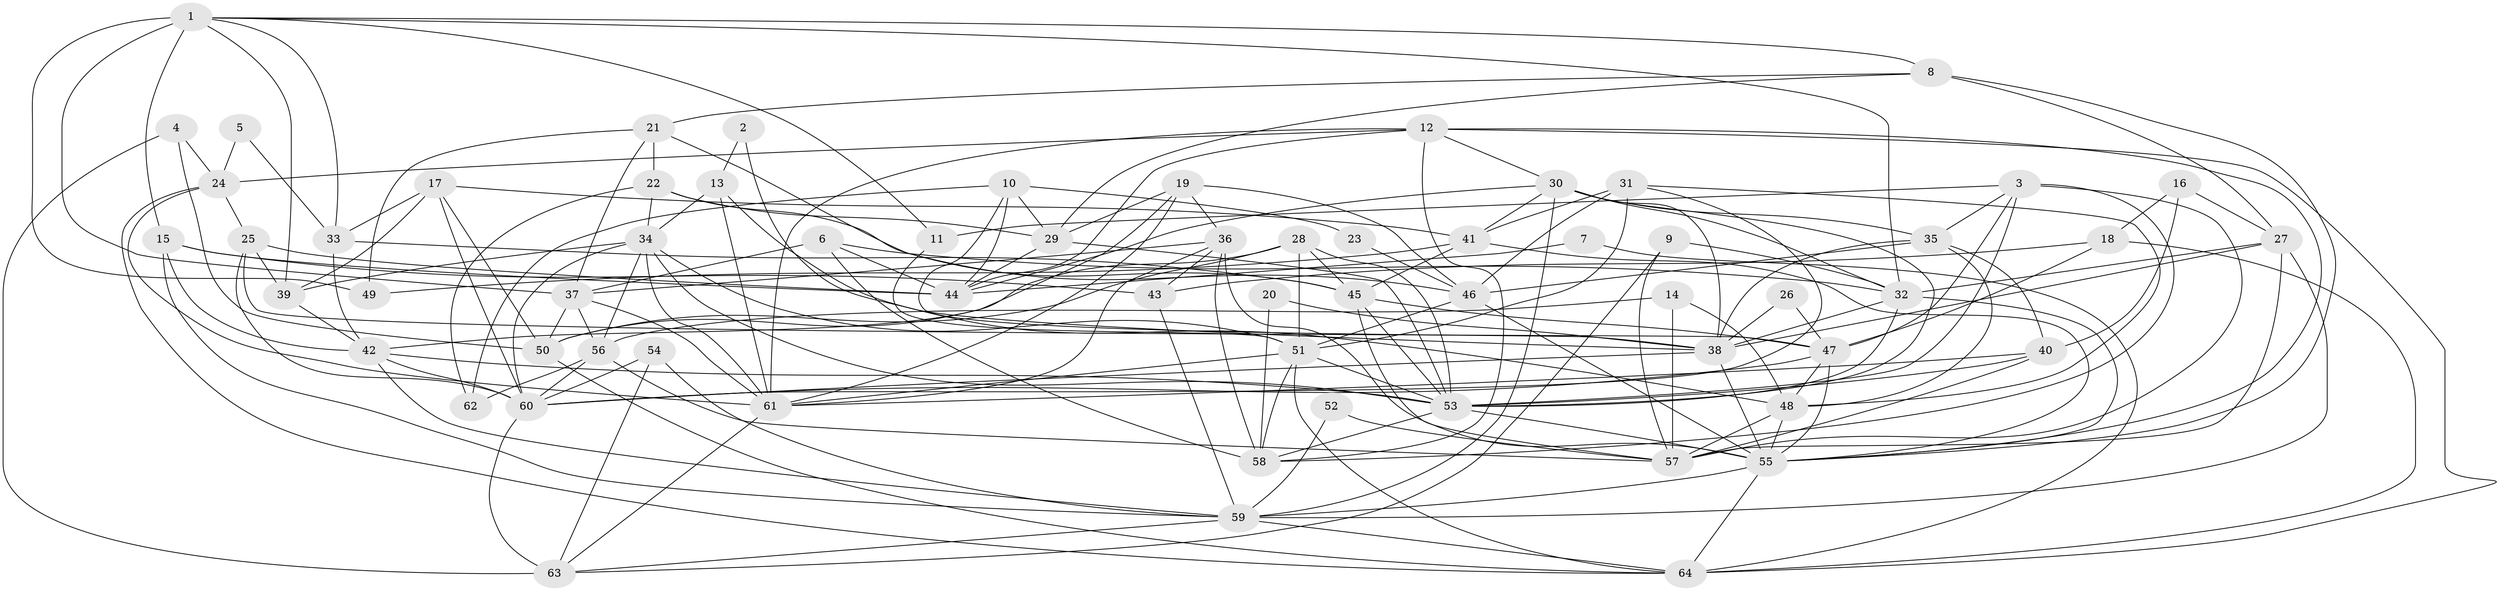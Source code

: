 // original degree distribution, {3: 0.25, 8: 0.015625, 2: 0.140625, 5: 0.1875, 4: 0.28125, 6: 0.09375, 7: 0.03125}
// Generated by graph-tools (version 1.1) at 2025/50/03/09/25 03:50:10]
// undirected, 64 vertices, 183 edges
graph export_dot {
graph [start="1"]
  node [color=gray90,style=filled];
  1;
  2;
  3;
  4;
  5;
  6;
  7;
  8;
  9;
  10;
  11;
  12;
  13;
  14;
  15;
  16;
  17;
  18;
  19;
  20;
  21;
  22;
  23;
  24;
  25;
  26;
  27;
  28;
  29;
  30;
  31;
  32;
  33;
  34;
  35;
  36;
  37;
  38;
  39;
  40;
  41;
  42;
  43;
  44;
  45;
  46;
  47;
  48;
  49;
  50;
  51;
  52;
  53;
  54;
  55;
  56;
  57;
  58;
  59;
  60;
  61;
  62;
  63;
  64;
  1 -- 8 [weight=1.0];
  1 -- 11 [weight=1.0];
  1 -- 15 [weight=1.0];
  1 -- 32 [weight=1.0];
  1 -- 33 [weight=1.0];
  1 -- 37 [weight=2.0];
  1 -- 39 [weight=1.0];
  1 -- 49 [weight=2.0];
  2 -- 13 [weight=1.0];
  2 -- 48 [weight=1.0];
  3 -- 11 [weight=1.0];
  3 -- 35 [weight=1.0];
  3 -- 47 [weight=1.0];
  3 -- 53 [weight=1.0];
  3 -- 57 [weight=1.0];
  3 -- 58 [weight=1.0];
  4 -- 24 [weight=1.0];
  4 -- 50 [weight=1.0];
  4 -- 63 [weight=1.0];
  5 -- 24 [weight=1.0];
  5 -- 33 [weight=1.0];
  6 -- 32 [weight=1.0];
  6 -- 37 [weight=1.0];
  6 -- 44 [weight=1.0];
  6 -- 58 [weight=1.0];
  7 -- 44 [weight=1.0];
  7 -- 64 [weight=1.0];
  8 -- 21 [weight=1.0];
  8 -- 27 [weight=1.0];
  8 -- 29 [weight=1.0];
  8 -- 55 [weight=1.0];
  9 -- 32 [weight=1.0];
  9 -- 57 [weight=1.0];
  9 -- 63 [weight=1.0];
  10 -- 23 [weight=1.0];
  10 -- 29 [weight=1.0];
  10 -- 38 [weight=1.0];
  10 -- 44 [weight=1.0];
  10 -- 62 [weight=1.0];
  11 -- 51 [weight=1.0];
  12 -- 24 [weight=1.0];
  12 -- 30 [weight=1.0];
  12 -- 44 [weight=1.0];
  12 -- 55 [weight=1.0];
  12 -- 58 [weight=1.0];
  12 -- 61 [weight=1.0];
  12 -- 64 [weight=1.0];
  13 -- 34 [weight=1.0];
  13 -- 38 [weight=1.0];
  13 -- 61 [weight=1.0];
  14 -- 48 [weight=1.0];
  14 -- 56 [weight=1.0];
  14 -- 57 [weight=1.0];
  15 -- 42 [weight=1.0];
  15 -- 43 [weight=1.0];
  15 -- 44 [weight=1.0];
  15 -- 59 [weight=1.0];
  16 -- 18 [weight=1.0];
  16 -- 27 [weight=1.0];
  16 -- 40 [weight=1.0];
  17 -- 33 [weight=1.0];
  17 -- 39 [weight=1.0];
  17 -- 41 [weight=1.0];
  17 -- 50 [weight=1.0];
  17 -- 60 [weight=1.0];
  18 -- 43 [weight=1.0];
  18 -- 47 [weight=1.0];
  18 -- 64 [weight=1.0];
  19 -- 29 [weight=1.0];
  19 -- 36 [weight=1.0];
  19 -- 46 [weight=1.0];
  19 -- 50 [weight=1.0];
  19 -- 61 [weight=1.0];
  20 -- 38 [weight=1.0];
  20 -- 58 [weight=1.0];
  21 -- 22 [weight=1.0];
  21 -- 37 [weight=1.0];
  21 -- 45 [weight=1.0];
  21 -- 49 [weight=1.0];
  22 -- 29 [weight=1.0];
  22 -- 34 [weight=1.0];
  22 -- 46 [weight=1.0];
  22 -- 62 [weight=1.0];
  23 -- 46 [weight=1.0];
  24 -- 25 [weight=1.0];
  24 -- 61 [weight=1.0];
  24 -- 64 [weight=1.0];
  25 -- 39 [weight=1.0];
  25 -- 44 [weight=1.0];
  25 -- 47 [weight=1.0];
  25 -- 60 [weight=1.0];
  26 -- 38 [weight=1.0];
  26 -- 47 [weight=1.0];
  27 -- 32 [weight=1.0];
  27 -- 38 [weight=1.0];
  27 -- 57 [weight=1.0];
  27 -- 59 [weight=1.0];
  28 -- 42 [weight=1.0];
  28 -- 45 [weight=1.0];
  28 -- 50 [weight=1.0];
  28 -- 51 [weight=1.0];
  28 -- 53 [weight=1.0];
  29 -- 44 [weight=1.0];
  29 -- 53 [weight=1.0];
  30 -- 32 [weight=1.0];
  30 -- 35 [weight=1.0];
  30 -- 38 [weight=1.0];
  30 -- 41 [weight=1.0];
  30 -- 44 [weight=1.0];
  30 -- 53 [weight=1.0];
  30 -- 59 [weight=1.0];
  31 -- 41 [weight=1.0];
  31 -- 46 [weight=1.0];
  31 -- 48 [weight=1.0];
  31 -- 51 [weight=1.0];
  31 -- 60 [weight=1.0];
  32 -- 38 [weight=1.0];
  32 -- 53 [weight=1.0];
  32 -- 55 [weight=1.0];
  33 -- 42 [weight=1.0];
  33 -- 45 [weight=1.0];
  34 -- 39 [weight=1.0];
  34 -- 51 [weight=1.0];
  34 -- 53 [weight=1.0];
  34 -- 56 [weight=1.0];
  34 -- 60 [weight=1.0];
  34 -- 61 [weight=1.0];
  35 -- 38 [weight=1.0];
  35 -- 40 [weight=1.0];
  35 -- 46 [weight=1.0];
  35 -- 48 [weight=1.0];
  36 -- 37 [weight=1.0];
  36 -- 43 [weight=1.0];
  36 -- 55 [weight=1.0];
  36 -- 58 [weight=1.0];
  36 -- 61 [weight=1.0];
  37 -- 50 [weight=1.0];
  37 -- 56 [weight=1.0];
  37 -- 61 [weight=1.0];
  38 -- 55 [weight=1.0];
  38 -- 60 [weight=1.0];
  39 -- 42 [weight=1.0];
  40 -- 53 [weight=1.0];
  40 -- 57 [weight=1.0];
  40 -- 61 [weight=1.0];
  41 -- 45 [weight=1.0];
  41 -- 49 [weight=1.0];
  41 -- 55 [weight=1.0];
  42 -- 53 [weight=1.0];
  42 -- 59 [weight=1.0];
  42 -- 60 [weight=1.0];
  43 -- 59 [weight=1.0];
  45 -- 47 [weight=1.0];
  45 -- 53 [weight=1.0];
  45 -- 57 [weight=1.0];
  46 -- 51 [weight=1.0];
  46 -- 55 [weight=1.0];
  47 -- 48 [weight=1.0];
  47 -- 55 [weight=1.0];
  47 -- 60 [weight=1.0];
  48 -- 55 [weight=1.0];
  48 -- 57 [weight=1.0];
  50 -- 64 [weight=1.0];
  51 -- 53 [weight=1.0];
  51 -- 58 [weight=1.0];
  51 -- 61 [weight=1.0];
  51 -- 64 [weight=1.0];
  52 -- 57 [weight=1.0];
  52 -- 59 [weight=1.0];
  53 -- 55 [weight=1.0];
  53 -- 58 [weight=1.0];
  54 -- 59 [weight=1.0];
  54 -- 60 [weight=1.0];
  54 -- 63 [weight=1.0];
  55 -- 59 [weight=1.0];
  55 -- 64 [weight=1.0];
  56 -- 57 [weight=1.0];
  56 -- 60 [weight=1.0];
  56 -- 62 [weight=1.0];
  59 -- 63 [weight=1.0];
  59 -- 64 [weight=1.0];
  60 -- 63 [weight=1.0];
  61 -- 63 [weight=1.0];
}

